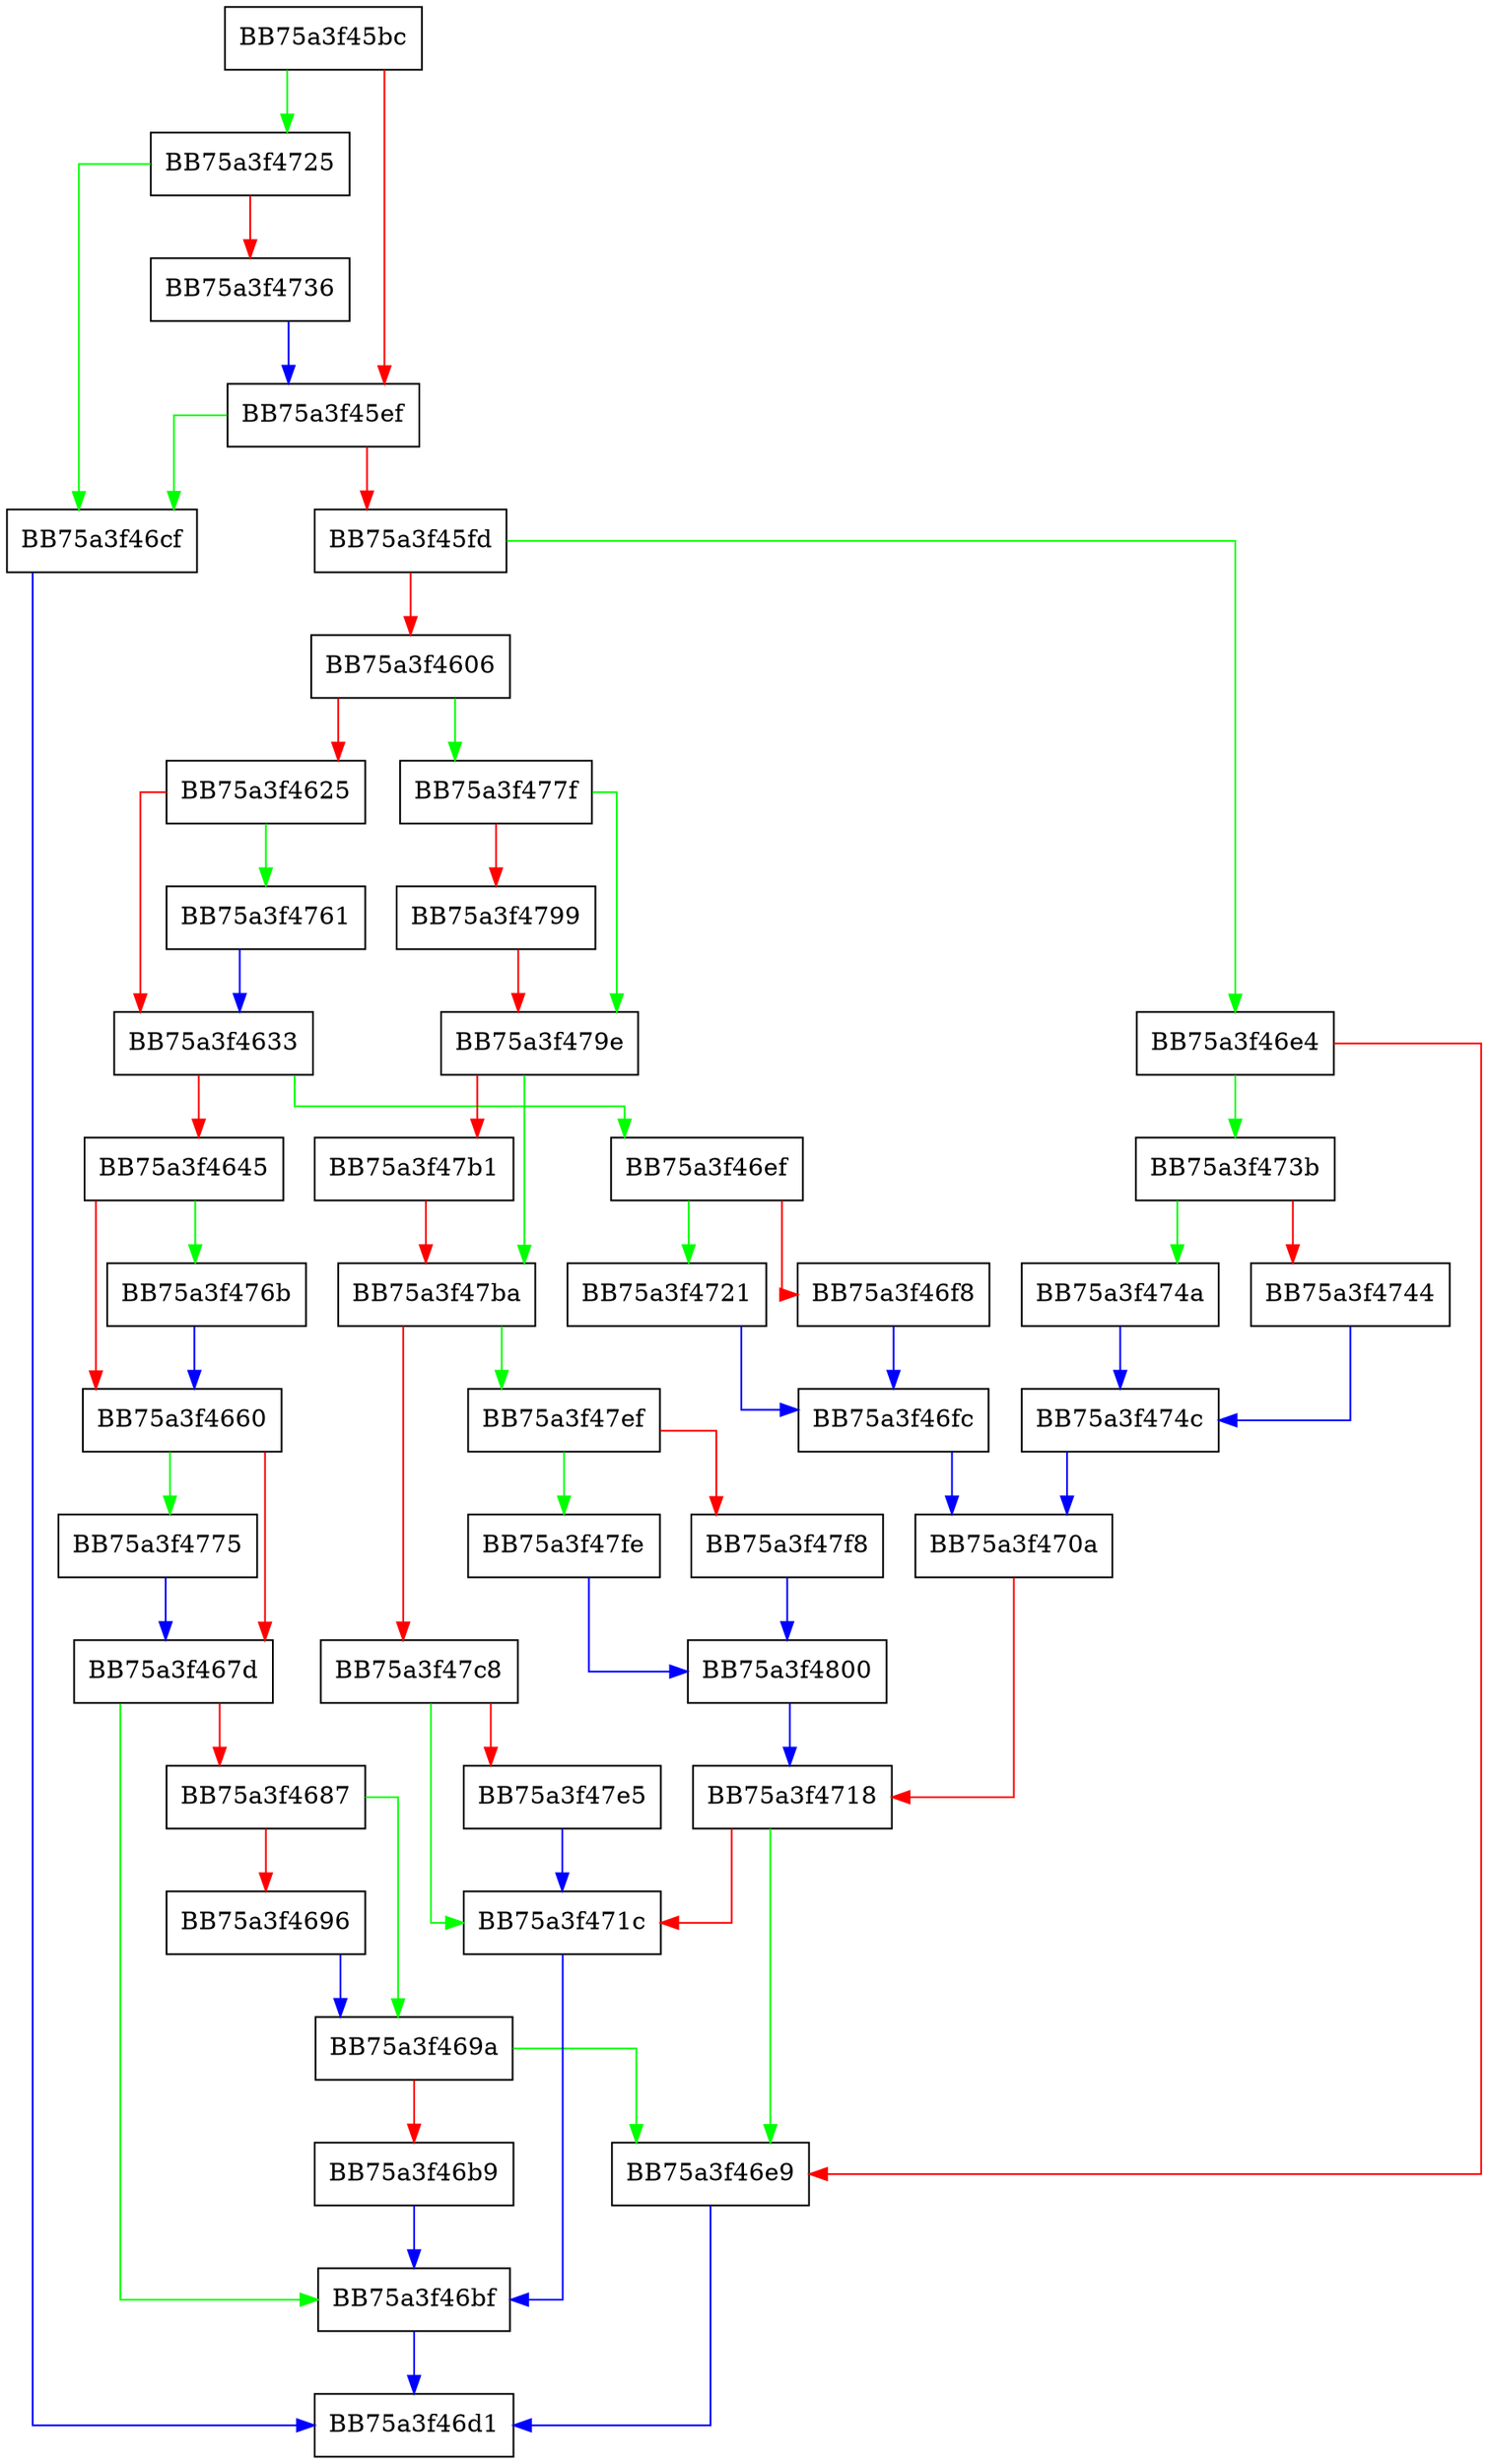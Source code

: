 digraph mimenInput {
  node [shape="box"];
  graph [splines=ortho];
  BB75a3f45bc -> BB75a3f4725 [color="green"];
  BB75a3f45bc -> BB75a3f45ef [color="red"];
  BB75a3f45ef -> BB75a3f46cf [color="green"];
  BB75a3f45ef -> BB75a3f45fd [color="red"];
  BB75a3f45fd -> BB75a3f46e4 [color="green"];
  BB75a3f45fd -> BB75a3f4606 [color="red"];
  BB75a3f4606 -> BB75a3f477f [color="green"];
  BB75a3f4606 -> BB75a3f4625 [color="red"];
  BB75a3f4625 -> BB75a3f4761 [color="green"];
  BB75a3f4625 -> BB75a3f4633 [color="red"];
  BB75a3f4633 -> BB75a3f46ef [color="green"];
  BB75a3f4633 -> BB75a3f4645 [color="red"];
  BB75a3f4645 -> BB75a3f476b [color="green"];
  BB75a3f4645 -> BB75a3f4660 [color="red"];
  BB75a3f4660 -> BB75a3f4775 [color="green"];
  BB75a3f4660 -> BB75a3f467d [color="red"];
  BB75a3f467d -> BB75a3f46bf [color="green"];
  BB75a3f467d -> BB75a3f4687 [color="red"];
  BB75a3f4687 -> BB75a3f469a [color="green"];
  BB75a3f4687 -> BB75a3f4696 [color="red"];
  BB75a3f4696 -> BB75a3f469a [color="blue"];
  BB75a3f469a -> BB75a3f46e9 [color="green"];
  BB75a3f469a -> BB75a3f46b9 [color="red"];
  BB75a3f46b9 -> BB75a3f46bf [color="blue"];
  BB75a3f46bf -> BB75a3f46d1 [color="blue"];
  BB75a3f46cf -> BB75a3f46d1 [color="blue"];
  BB75a3f46e4 -> BB75a3f473b [color="green"];
  BB75a3f46e4 -> BB75a3f46e9 [color="red"];
  BB75a3f46e9 -> BB75a3f46d1 [color="blue"];
  BB75a3f46ef -> BB75a3f4721 [color="green"];
  BB75a3f46ef -> BB75a3f46f8 [color="red"];
  BB75a3f46f8 -> BB75a3f46fc [color="blue"];
  BB75a3f46fc -> BB75a3f470a [color="blue"];
  BB75a3f470a -> BB75a3f4718 [color="red"];
  BB75a3f4718 -> BB75a3f46e9 [color="green"];
  BB75a3f4718 -> BB75a3f471c [color="red"];
  BB75a3f471c -> BB75a3f46bf [color="blue"];
  BB75a3f4721 -> BB75a3f46fc [color="blue"];
  BB75a3f4725 -> BB75a3f46cf [color="green"];
  BB75a3f4725 -> BB75a3f4736 [color="red"];
  BB75a3f4736 -> BB75a3f45ef [color="blue"];
  BB75a3f473b -> BB75a3f474a [color="green"];
  BB75a3f473b -> BB75a3f4744 [color="red"];
  BB75a3f4744 -> BB75a3f474c [color="blue"];
  BB75a3f474a -> BB75a3f474c [color="blue"];
  BB75a3f474c -> BB75a3f470a [color="blue"];
  BB75a3f4761 -> BB75a3f4633 [color="blue"];
  BB75a3f476b -> BB75a3f4660 [color="blue"];
  BB75a3f4775 -> BB75a3f467d [color="blue"];
  BB75a3f477f -> BB75a3f479e [color="green"];
  BB75a3f477f -> BB75a3f4799 [color="red"];
  BB75a3f4799 -> BB75a3f479e [color="red"];
  BB75a3f479e -> BB75a3f47ba [color="green"];
  BB75a3f479e -> BB75a3f47b1 [color="red"];
  BB75a3f47b1 -> BB75a3f47ba [color="red"];
  BB75a3f47ba -> BB75a3f47ef [color="green"];
  BB75a3f47ba -> BB75a3f47c8 [color="red"];
  BB75a3f47c8 -> BB75a3f471c [color="green"];
  BB75a3f47c8 -> BB75a3f47e5 [color="red"];
  BB75a3f47e5 -> BB75a3f471c [color="blue"];
  BB75a3f47ef -> BB75a3f47fe [color="green"];
  BB75a3f47ef -> BB75a3f47f8 [color="red"];
  BB75a3f47f8 -> BB75a3f4800 [color="blue"];
  BB75a3f47fe -> BB75a3f4800 [color="blue"];
  BB75a3f4800 -> BB75a3f4718 [color="blue"];
}